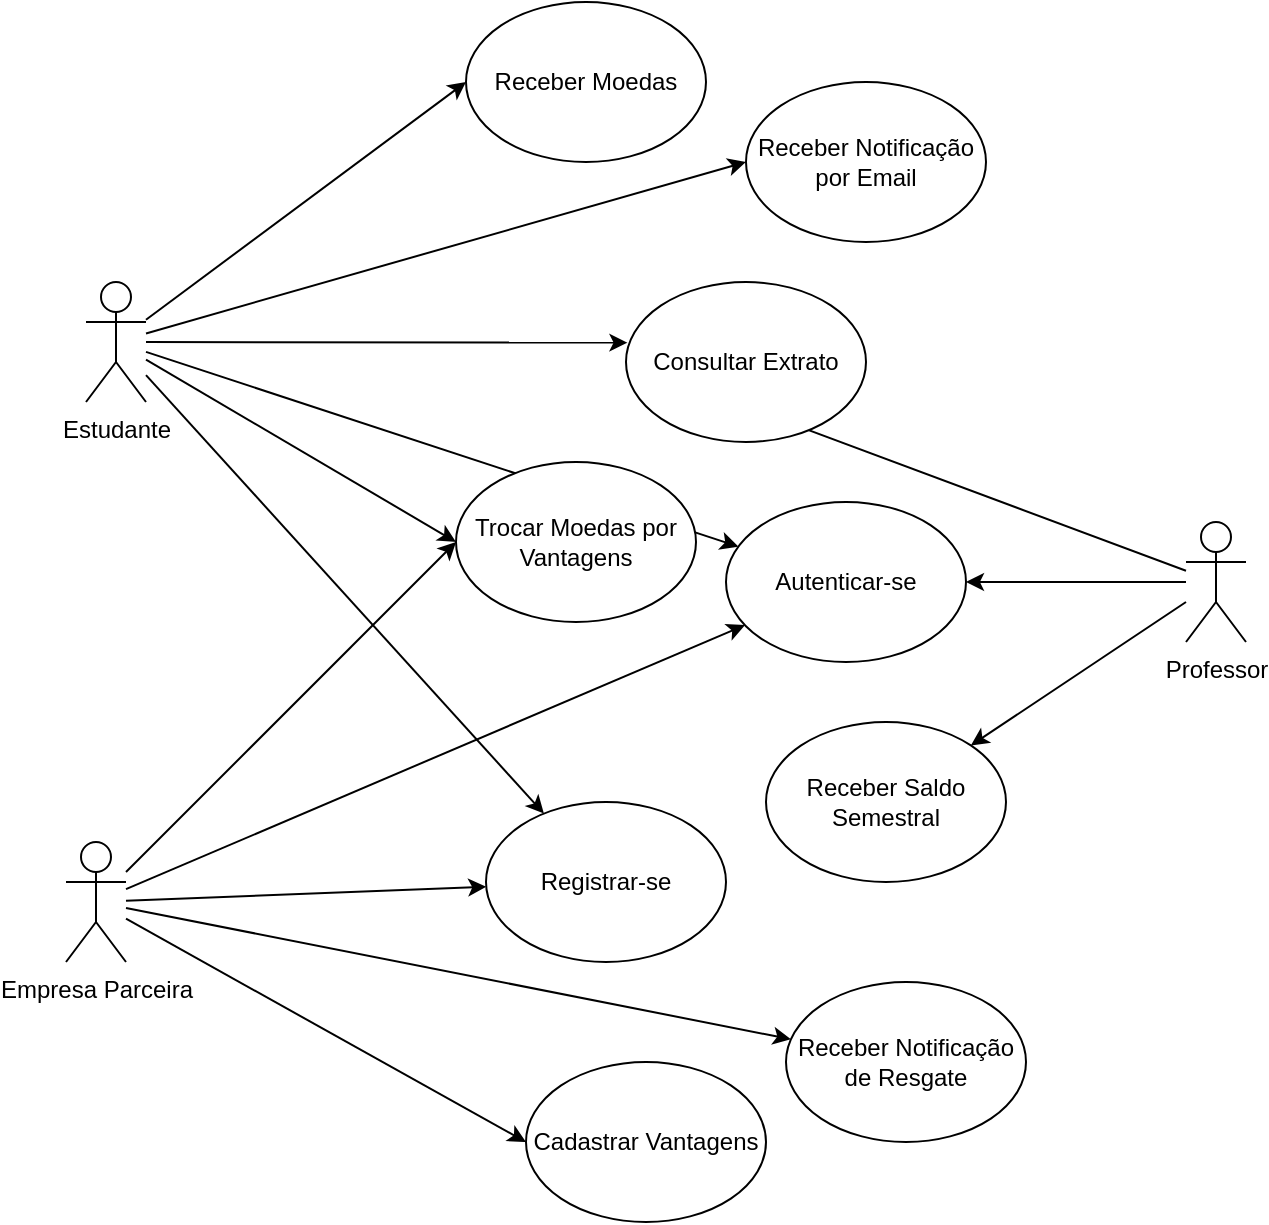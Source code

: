 <mxfile version="24.8.1">
  <diagram name="Page-1" id="uSXAbDZ-mmpfWoyT5x_p">
    <mxGraphModel dx="1202" dy="600" grid="1" gridSize="10" guides="1" tooltips="1" connect="1" arrows="1" fold="1" page="1" pageScale="1" pageWidth="850" pageHeight="1100" math="0" shadow="0">
      <root>
        <mxCell id="0" />
        <mxCell id="1" parent="0" />
        <mxCell id="NIZaDIb_EJNQrK9IM2gg-18" style="rounded=0;orthogonalLoop=1;jettySize=auto;html=1;strokeColor=default;align=center;verticalAlign=middle;fontFamily=Helvetica;fontSize=11;fontColor=default;labelBackgroundColor=default;endArrow=classic;" edge="1" parent="1" source="NIZaDIb_EJNQrK9IM2gg-4" target="NIZaDIb_EJNQrK9IM2gg-10">
          <mxGeometry relative="1" as="geometry" />
        </mxCell>
        <mxCell id="NIZaDIb_EJNQrK9IM2gg-22" style="edgeStyle=none;shape=connector;rounded=0;orthogonalLoop=1;jettySize=auto;html=1;strokeColor=default;align=center;verticalAlign=middle;fontFamily=Helvetica;fontSize=11;fontColor=default;labelBackgroundColor=default;endArrow=classic;" edge="1" parent="1" source="NIZaDIb_EJNQrK9IM2gg-4" target="NIZaDIb_EJNQrK9IM2gg-9">
          <mxGeometry relative="1" as="geometry" />
        </mxCell>
        <mxCell id="NIZaDIb_EJNQrK9IM2gg-25" style="edgeStyle=none;shape=connector;rounded=0;orthogonalLoop=1;jettySize=auto;html=1;entryX=0;entryY=0.5;entryDx=0;entryDy=0;strokeColor=default;align=center;verticalAlign=middle;fontFamily=Helvetica;fontSize=11;fontColor=default;labelBackgroundColor=default;endArrow=classic;" edge="1" parent="1" source="NIZaDIb_EJNQrK9IM2gg-4" target="NIZaDIb_EJNQrK9IM2gg-12">
          <mxGeometry relative="1" as="geometry" />
        </mxCell>
        <mxCell id="NIZaDIb_EJNQrK9IM2gg-26" style="edgeStyle=none;shape=connector;rounded=0;orthogonalLoop=1;jettySize=auto;html=1;entryX=0;entryY=0.5;entryDx=0;entryDy=0;strokeColor=default;align=center;verticalAlign=middle;fontFamily=Helvetica;fontSize=11;fontColor=default;labelBackgroundColor=default;endArrow=classic;" edge="1" parent="1" source="NIZaDIb_EJNQrK9IM2gg-4" target="NIZaDIb_EJNQrK9IM2gg-14">
          <mxGeometry relative="1" as="geometry" />
        </mxCell>
        <mxCell id="NIZaDIb_EJNQrK9IM2gg-28" style="edgeStyle=none;shape=connector;rounded=0;orthogonalLoop=1;jettySize=auto;html=1;entryX=0;entryY=0.5;entryDx=0;entryDy=0;strokeColor=default;align=center;verticalAlign=middle;fontFamily=Helvetica;fontSize=11;fontColor=default;labelBackgroundColor=default;endArrow=classic;" edge="1" parent="1" source="NIZaDIb_EJNQrK9IM2gg-4" target="NIZaDIb_EJNQrK9IM2gg-13">
          <mxGeometry relative="1" as="geometry" />
        </mxCell>
        <mxCell id="NIZaDIb_EJNQrK9IM2gg-4" value="Estudante" style="shape=umlActor;verticalLabelPosition=bottom;verticalAlign=top;html=1;outlineConnect=0;" vertex="1" parent="1">
          <mxGeometry x="120" y="150" width="30" height="60" as="geometry" />
        </mxCell>
        <mxCell id="NIZaDIb_EJNQrK9IM2gg-19" style="rounded=0;orthogonalLoop=1;jettySize=auto;html=1;" edge="1" parent="1" source="NIZaDIb_EJNQrK9IM2gg-5" target="NIZaDIb_EJNQrK9IM2gg-10">
          <mxGeometry relative="1" as="geometry" />
        </mxCell>
        <mxCell id="NIZaDIb_EJNQrK9IM2gg-24" style="edgeStyle=none;shape=connector;rounded=0;orthogonalLoop=1;jettySize=auto;html=1;entryX=0;entryY=0.5;entryDx=0;entryDy=0;strokeColor=default;align=center;verticalAlign=middle;fontFamily=Helvetica;fontSize=11;fontColor=default;labelBackgroundColor=default;endArrow=classic;" edge="1" parent="1" source="NIZaDIb_EJNQrK9IM2gg-5" target="NIZaDIb_EJNQrK9IM2gg-11">
          <mxGeometry relative="1" as="geometry" />
        </mxCell>
        <mxCell id="NIZaDIb_EJNQrK9IM2gg-31" style="edgeStyle=none;shape=connector;rounded=0;orthogonalLoop=1;jettySize=auto;html=1;strokeColor=default;align=center;verticalAlign=middle;fontFamily=Helvetica;fontSize=11;fontColor=default;labelBackgroundColor=default;endArrow=classic;" edge="1" parent="1" source="NIZaDIb_EJNQrK9IM2gg-5" target="NIZaDIb_EJNQrK9IM2gg-15">
          <mxGeometry relative="1" as="geometry" />
        </mxCell>
        <mxCell id="NIZaDIb_EJNQrK9IM2gg-5" value="Professor" style="shape=umlActor;verticalLabelPosition=bottom;verticalAlign=top;html=1;outlineConnect=0;" vertex="1" parent="1">
          <mxGeometry x="670" y="270" width="30" height="60" as="geometry" />
        </mxCell>
        <mxCell id="NIZaDIb_EJNQrK9IM2gg-20" style="edgeStyle=none;shape=connector;rounded=0;orthogonalLoop=1;jettySize=auto;html=1;strokeColor=default;align=center;verticalAlign=middle;fontFamily=Helvetica;fontSize=11;fontColor=default;labelBackgroundColor=default;endArrow=classic;" edge="1" parent="1" source="NIZaDIb_EJNQrK9IM2gg-6" target="NIZaDIb_EJNQrK9IM2gg-10">
          <mxGeometry relative="1" as="geometry" />
        </mxCell>
        <mxCell id="NIZaDIb_EJNQrK9IM2gg-21" style="edgeStyle=none;shape=connector;rounded=0;orthogonalLoop=1;jettySize=auto;html=1;strokeColor=default;align=center;verticalAlign=middle;fontFamily=Helvetica;fontSize=11;fontColor=default;labelBackgroundColor=default;endArrow=classic;" edge="1" parent="1" source="NIZaDIb_EJNQrK9IM2gg-6" target="NIZaDIb_EJNQrK9IM2gg-9">
          <mxGeometry relative="1" as="geometry" />
        </mxCell>
        <mxCell id="NIZaDIb_EJNQrK9IM2gg-29" style="edgeStyle=none;shape=connector;rounded=0;orthogonalLoop=1;jettySize=auto;html=1;entryX=0;entryY=0.5;entryDx=0;entryDy=0;strokeColor=default;align=center;verticalAlign=middle;fontFamily=Helvetica;fontSize=11;fontColor=default;labelBackgroundColor=default;endArrow=classic;" edge="1" parent="1" source="NIZaDIb_EJNQrK9IM2gg-6" target="NIZaDIb_EJNQrK9IM2gg-16">
          <mxGeometry relative="1" as="geometry" />
        </mxCell>
        <mxCell id="NIZaDIb_EJNQrK9IM2gg-30" style="edgeStyle=none;shape=connector;rounded=0;orthogonalLoop=1;jettySize=auto;html=1;strokeColor=default;align=center;verticalAlign=middle;fontFamily=Helvetica;fontSize=11;fontColor=default;labelBackgroundColor=default;endArrow=classic;" edge="1" parent="1" source="NIZaDIb_EJNQrK9IM2gg-6" target="NIZaDIb_EJNQrK9IM2gg-17">
          <mxGeometry relative="1" as="geometry" />
        </mxCell>
        <mxCell id="NIZaDIb_EJNQrK9IM2gg-32" style="edgeStyle=none;shape=connector;rounded=0;orthogonalLoop=1;jettySize=auto;html=1;entryX=0;entryY=0.5;entryDx=0;entryDy=0;strokeColor=default;align=center;verticalAlign=middle;fontFamily=Helvetica;fontSize=11;fontColor=default;labelBackgroundColor=default;endArrow=classic;" edge="1" parent="1" source="NIZaDIb_EJNQrK9IM2gg-6" target="NIZaDIb_EJNQrK9IM2gg-13">
          <mxGeometry relative="1" as="geometry" />
        </mxCell>
        <mxCell id="NIZaDIb_EJNQrK9IM2gg-6" value="Empresa Parceira" style="shape=umlActor;verticalLabelPosition=bottom;verticalAlign=top;html=1;outlineConnect=0;" vertex="1" parent="1">
          <mxGeometry x="110" y="430" width="30" height="60" as="geometry" />
        </mxCell>
        <mxCell id="NIZaDIb_EJNQrK9IM2gg-9" value="Registrar-se" style="ellipse;whiteSpace=wrap;html=1;" vertex="1" parent="1">
          <mxGeometry x="320" y="410" width="120" height="80" as="geometry" />
        </mxCell>
        <mxCell id="NIZaDIb_EJNQrK9IM2gg-10" value="Autenticar-se" style="ellipse;whiteSpace=wrap;html=1;" vertex="1" parent="1">
          <mxGeometry x="440" y="260" width="120" height="80" as="geometry" />
        </mxCell>
        <mxCell id="NIZaDIb_EJNQrK9IM2gg-11" value="Consultar Extrato" style="ellipse;whiteSpace=wrap;html=1;" vertex="1" parent="1">
          <mxGeometry x="390" y="150" width="120" height="80" as="geometry" />
        </mxCell>
        <mxCell id="NIZaDIb_EJNQrK9IM2gg-12" value="Receber Moedas" style="ellipse;whiteSpace=wrap;html=1;" vertex="1" parent="1">
          <mxGeometry x="310" y="10" width="120" height="80" as="geometry" />
        </mxCell>
        <mxCell id="NIZaDIb_EJNQrK9IM2gg-13" value="Trocar Moedas por Vantagens" style="ellipse;whiteSpace=wrap;html=1;" vertex="1" parent="1">
          <mxGeometry x="305" y="240" width="120" height="80" as="geometry" />
        </mxCell>
        <mxCell id="NIZaDIb_EJNQrK9IM2gg-14" value="Receber Notificação por Email" style="ellipse;whiteSpace=wrap;html=1;" vertex="1" parent="1">
          <mxGeometry x="450" y="50" width="120" height="80" as="geometry" />
        </mxCell>
        <mxCell id="NIZaDIb_EJNQrK9IM2gg-15" value="Receber Saldo Semestral" style="ellipse;whiteSpace=wrap;html=1;" vertex="1" parent="1">
          <mxGeometry x="460" y="370" width="120" height="80" as="geometry" />
        </mxCell>
        <mxCell id="NIZaDIb_EJNQrK9IM2gg-16" value="Cadastrar Vantagens" style="ellipse;whiteSpace=wrap;html=1;" vertex="1" parent="1">
          <mxGeometry x="340" y="540" width="120" height="80" as="geometry" />
        </mxCell>
        <mxCell id="NIZaDIb_EJNQrK9IM2gg-17" value="Receber Notificação de Resgate" style="ellipse;whiteSpace=wrap;html=1;" vertex="1" parent="1">
          <mxGeometry x="470" y="500" width="120" height="80" as="geometry" />
        </mxCell>
        <mxCell id="NIZaDIb_EJNQrK9IM2gg-23" style="edgeStyle=none;shape=connector;rounded=0;orthogonalLoop=1;jettySize=auto;html=1;entryX=0.006;entryY=0.379;entryDx=0;entryDy=0;entryPerimeter=0;strokeColor=default;align=center;verticalAlign=middle;fontFamily=Helvetica;fontSize=11;fontColor=default;labelBackgroundColor=default;endArrow=classic;" edge="1" parent="1" source="NIZaDIb_EJNQrK9IM2gg-4" target="NIZaDIb_EJNQrK9IM2gg-11">
          <mxGeometry relative="1" as="geometry" />
        </mxCell>
      </root>
    </mxGraphModel>
  </diagram>
</mxfile>
